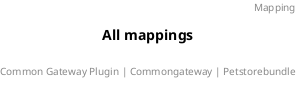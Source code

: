 @startuml
title: All mappings
footer: Common Gateway Plugin | Commongateway | Petstorebundle 
header: Mapping

@enduml
